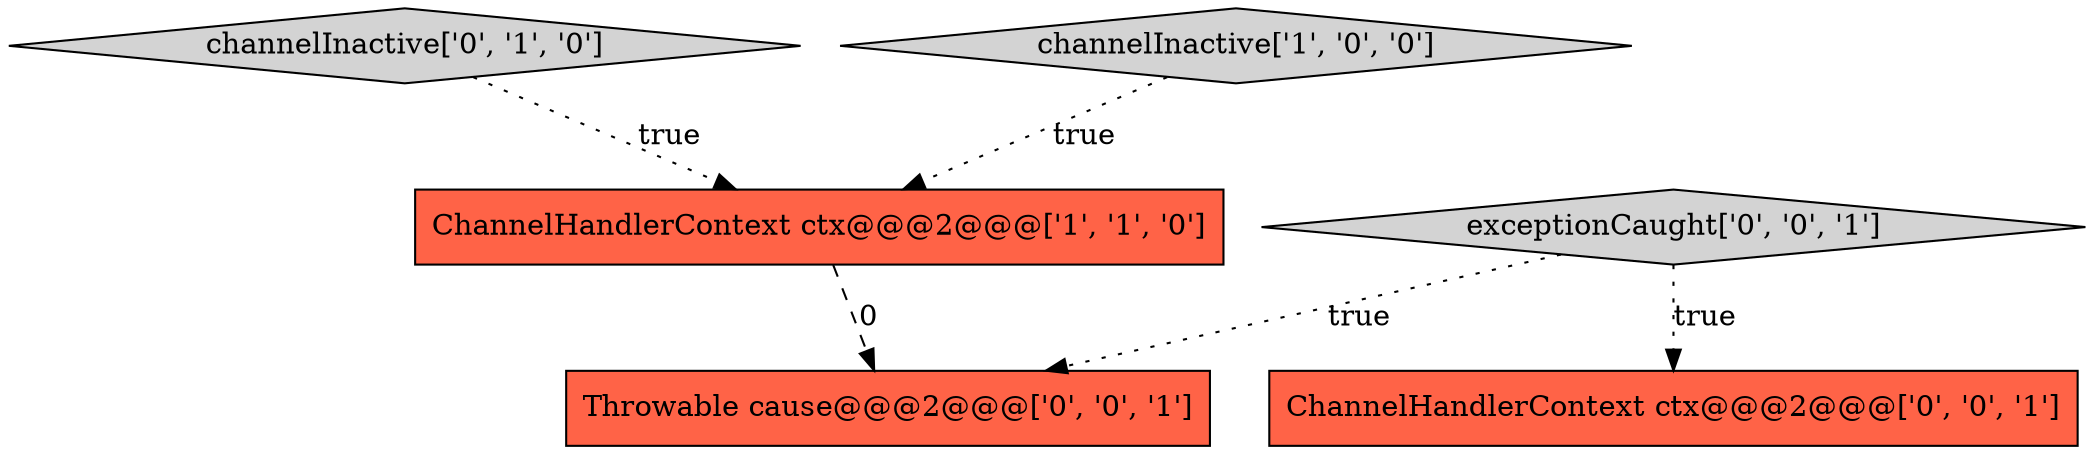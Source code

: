 digraph {
2 [style = filled, label = "channelInactive['0', '1', '0']", fillcolor = lightgray, shape = diamond image = "AAA0AAABBB2BBB"];
4 [style = filled, label = "Throwable cause@@@2@@@['0', '0', '1']", fillcolor = tomato, shape = box image = "AAA0AAABBB3BBB"];
3 [style = filled, label = "ChannelHandlerContext ctx@@@2@@@['0', '0', '1']", fillcolor = tomato, shape = box image = "AAA0AAABBB3BBB"];
0 [style = filled, label = "channelInactive['1', '0', '0']", fillcolor = lightgray, shape = diamond image = "AAA0AAABBB1BBB"];
1 [style = filled, label = "ChannelHandlerContext ctx@@@2@@@['1', '1', '0']", fillcolor = tomato, shape = box image = "AAA0AAABBB1BBB"];
5 [style = filled, label = "exceptionCaught['0', '0', '1']", fillcolor = lightgray, shape = diamond image = "AAA0AAABBB3BBB"];
1->4 [style = dashed, label="0"];
5->3 [style = dotted, label="true"];
2->1 [style = dotted, label="true"];
5->4 [style = dotted, label="true"];
0->1 [style = dotted, label="true"];
}
